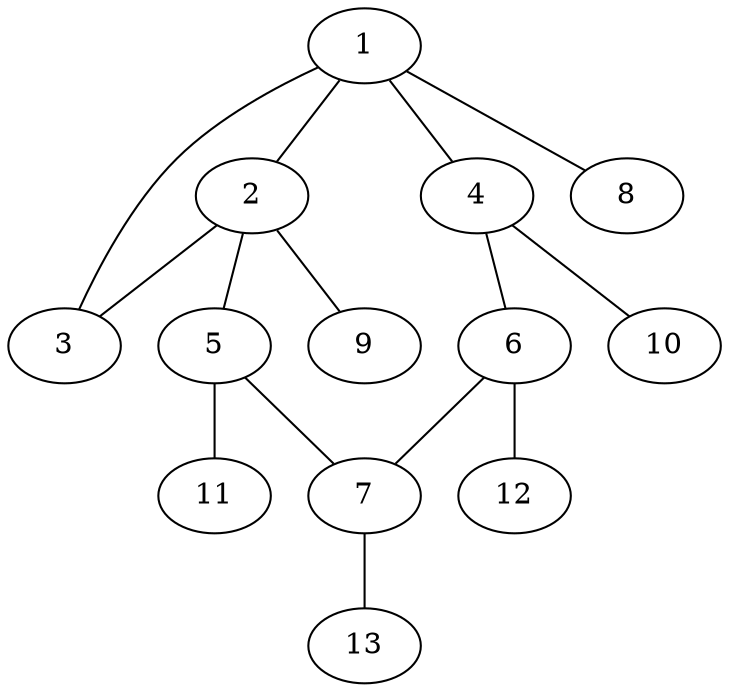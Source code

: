 graph molecule_3521 {
	1	 [chem=C];
	2	 [chem=C];
	1 -- 2	 [valence=1];
	3	 [chem=O];
	1 -- 3	 [valence=1];
	4	 [chem=C];
	1 -- 4	 [valence=1];
	8	 [chem=H];
	1 -- 8	 [valence=1];
	2 -- 3	 [valence=1];
	5	 [chem=C];
	2 -- 5	 [valence=1];
	9	 [chem=H];
	2 -- 9	 [valence=1];
	6	 [chem=C];
	4 -- 6	 [valence=2];
	10	 [chem=H];
	4 -- 10	 [valence=1];
	7	 [chem=C];
	5 -- 7	 [valence=2];
	11	 [chem=H];
	5 -- 11	 [valence=1];
	6 -- 7	 [valence=1];
	12	 [chem=H];
	6 -- 12	 [valence=1];
	13	 [chem=H];
	7 -- 13	 [valence=1];
}
